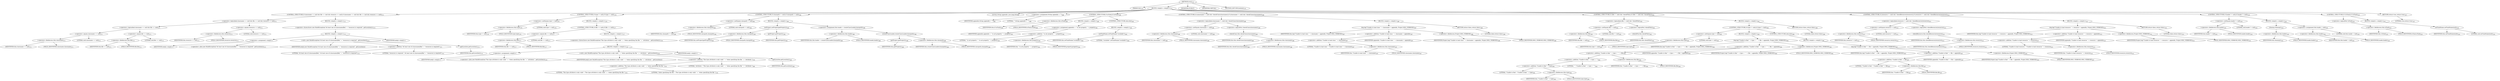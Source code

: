 digraph "eval" {  
"399" [label = <(METHOD,eval)<SUB>270</SUB>> ]
"45" [label = <(PARAM,this)<SUB>270</SUB>> ]
"400" [label = <(BLOCK,&lt;empty&gt;,&lt;empty&gt;)<SUB>270</SUB>> ]
"401" [label = <(CONTROL_STRUCTURE,if (classname == null &amp;&amp; file == null &amp;&amp; resource == null),if (classname == null &amp;&amp; file == null &amp;&amp; resource == null))<SUB>271</SUB>> ]
"402" [label = <(&lt;operator&gt;.logicalAnd,classname == null &amp;&amp; file == null &amp;&amp; resource == null)<SUB>271</SUB>> ]
"403" [label = <(&lt;operator&gt;.logicalAnd,classname == null &amp;&amp; file == null)<SUB>271</SUB>> ]
"404" [label = <(&lt;operator&gt;.equals,classname == null)<SUB>271</SUB>> ]
"405" [label = <(&lt;operator&gt;.fieldAccess,this.classname)<SUB>271</SUB>> ]
"406" [label = <(IDENTIFIER,this,classname == null)<SUB>271</SUB>> ]
"407" [label = <(FIELD_IDENTIFIER,classname,classname)<SUB>271</SUB>> ]
"408" [label = <(LITERAL,null,classname == null)<SUB>271</SUB>> ]
"409" [label = <(&lt;operator&gt;.equals,file == null)<SUB>271</SUB>> ]
"410" [label = <(&lt;operator&gt;.fieldAccess,this.file)<SUB>271</SUB>> ]
"411" [label = <(IDENTIFIER,this,file == null)<SUB>271</SUB>> ]
"412" [label = <(FIELD_IDENTIFIER,file,file)<SUB>271</SUB>> ]
"413" [label = <(LITERAL,null,file == null)<SUB>271</SUB>> ]
"414" [label = <(&lt;operator&gt;.equals,resource == null)<SUB>271</SUB>> ]
"415" [label = <(&lt;operator&gt;.fieldAccess,this.resource)<SUB>271</SUB>> ]
"416" [label = <(IDENTIFIER,this,resource == null)<SUB>271</SUB>> ]
"417" [label = <(FIELD_IDENTIFIER,resource,resource)<SUB>271</SUB>> ]
"418" [label = <(LITERAL,null,resource == null)<SUB>271</SUB>> ]
"419" [label = <(BLOCK,&lt;empty&gt;,&lt;empty&gt;)<SUB>271</SUB>> ]
"420" [label = <(&lt;operator&gt;.throw,throw new BuildException(&quot;At least one of (classname|file|&quot; + &quot;resource) is required&quot;, getLocation());)<SUB>272</SUB>> ]
"421" [label = <(BLOCK,&lt;empty&gt;,&lt;empty&gt;)<SUB>272</SUB>> ]
"422" [label = <(&lt;operator&gt;.assignment,&lt;empty&gt;)> ]
"423" [label = <(IDENTIFIER,$obj4,&lt;empty&gt;)> ]
"424" [label = <(&lt;operator&gt;.alloc,new BuildException(&quot;At least one of (classname|file|&quot; + &quot;resource) is required&quot;, getLocation()))<SUB>272</SUB>> ]
"425" [label = <(&lt;init&gt;,new BuildException(&quot;At least one of (classname|file|&quot; + &quot;resource) is required&quot;, getLocation()))<SUB>272</SUB>> ]
"426" [label = <(IDENTIFIER,$obj4,new BuildException(&quot;At least one of (classname|file|&quot; + &quot;resource) is required&quot;, getLocation()))> ]
"427" [label = <(&lt;operator&gt;.addition,&quot;At least one of (classname|file|&quot; + &quot;resource) is required&quot;)<SUB>272</SUB>> ]
"428" [label = <(LITERAL,&quot;At least one of (classname|file|&quot;,&quot;At least one of (classname|file|&quot; + &quot;resource) is required&quot;)<SUB>272</SUB>> ]
"429" [label = <(LITERAL,&quot;resource) is required&quot;,&quot;At least one of (classname|file|&quot; + &quot;resource) is required&quot;)<SUB>273</SUB>> ]
"430" [label = <(getLocation,getLocation())<SUB>273</SUB>> ]
"44" [label = <(IDENTIFIER,this,getLocation())<SUB>273</SUB>> ]
"431" [label = <(IDENTIFIER,$obj4,&lt;empty&gt;)> ]
"432" [label = <(CONTROL_STRUCTURE,if (type != null),if (type != null))<SUB>276</SUB>> ]
"433" [label = <(&lt;operator&gt;.notEquals,type != null)<SUB>276</SUB>> ]
"434" [label = <(&lt;operator&gt;.fieldAccess,this.type)<SUB>276</SUB>> ]
"435" [label = <(IDENTIFIER,this,type != null)<SUB>276</SUB>> ]
"436" [label = <(FIELD_IDENTIFIER,type,type)<SUB>276</SUB>> ]
"437" [label = <(LITERAL,null,type != null)<SUB>276</SUB>> ]
"438" [label = <(BLOCK,&lt;empty&gt;,&lt;empty&gt;)<SUB>276</SUB>> ]
"439" [label = <(CONTROL_STRUCTURE,if (file == null),if (file == null))<SUB>277</SUB>> ]
"440" [label = <(&lt;operator&gt;.equals,file == null)<SUB>277</SUB>> ]
"441" [label = <(&lt;operator&gt;.fieldAccess,this.file)<SUB>277</SUB>> ]
"442" [label = <(IDENTIFIER,this,file == null)<SUB>277</SUB>> ]
"443" [label = <(FIELD_IDENTIFIER,file,file)<SUB>277</SUB>> ]
"444" [label = <(LITERAL,null,file == null)<SUB>277</SUB>> ]
"445" [label = <(BLOCK,&lt;empty&gt;,&lt;empty&gt;)<SUB>277</SUB>> ]
"446" [label = <(&lt;operator&gt;.throw,throw new BuildException(&quot;The type attribute is only valid &quot; + &quot;when specifying the file &quot; + &quot;attribute.&quot;, getLocation());)<SUB>278</SUB>> ]
"447" [label = <(BLOCK,&lt;empty&gt;,&lt;empty&gt;)<SUB>278</SUB>> ]
"448" [label = <(&lt;operator&gt;.assignment,&lt;empty&gt;)> ]
"449" [label = <(IDENTIFIER,$obj5,&lt;empty&gt;)> ]
"450" [label = <(&lt;operator&gt;.alloc,new BuildException(&quot;The type attribute is only valid &quot; + &quot;when specifying the file &quot; + &quot;attribute.&quot;, getLocation()))<SUB>278</SUB>> ]
"451" [label = <(&lt;init&gt;,new BuildException(&quot;The type attribute is only valid &quot; + &quot;when specifying the file &quot; + &quot;attribute.&quot;, getLocation()))<SUB>278</SUB>> ]
"452" [label = <(IDENTIFIER,$obj5,new BuildException(&quot;The type attribute is only valid &quot; + &quot;when specifying the file &quot; + &quot;attribute.&quot;, getLocation()))> ]
"453" [label = <(&lt;operator&gt;.addition,&quot;The type attribute is only valid &quot; + &quot;when specifying the file &quot; + &quot;attribute.&quot;)<SUB>278</SUB>> ]
"454" [label = <(&lt;operator&gt;.addition,&quot;The type attribute is only valid &quot; + &quot;when specifying the file &quot;)<SUB>278</SUB>> ]
"455" [label = <(LITERAL,&quot;The type attribute is only valid &quot;,&quot;The type attribute is only valid &quot; + &quot;when specifying the file &quot;)<SUB>278</SUB>> ]
"456" [label = <(LITERAL,&quot;when specifying the file &quot;,&quot;The type attribute is only valid &quot; + &quot;when specifying the file &quot;)<SUB>279</SUB>> ]
"457" [label = <(LITERAL,&quot;attribute.&quot;,&quot;The type attribute is only valid &quot; + &quot;when specifying the file &quot; + &quot;attribute.&quot;)<SUB>280</SUB>> ]
"458" [label = <(getLocation,getLocation())<SUB>280</SUB>> ]
"46" [label = <(IDENTIFIER,this,getLocation())<SUB>280</SUB>> ]
"459" [label = <(IDENTIFIER,$obj5,&lt;empty&gt;)> ]
"460" [label = <(CONTROL_STRUCTURE,if (classpath != null),if (classpath != null))<SUB>284</SUB>> ]
"461" [label = <(&lt;operator&gt;.notEquals,classpath != null)<SUB>284</SUB>> ]
"462" [label = <(&lt;operator&gt;.fieldAccess,this.classpath)<SUB>284</SUB>> ]
"463" [label = <(IDENTIFIER,this,classpath != null)<SUB>284</SUB>> ]
"464" [label = <(FIELD_IDENTIFIER,classpath,classpath)<SUB>284</SUB>> ]
"465" [label = <(LITERAL,null,classpath != null)<SUB>284</SUB>> ]
"466" [label = <(BLOCK,&lt;empty&gt;,&lt;empty&gt;)<SUB>284</SUB>> ]
"467" [label = <(setProject,setProject(getProject()))<SUB>285</SUB>> ]
"468" [label = <(&lt;operator&gt;.fieldAccess,this.classpath)<SUB>285</SUB>> ]
"469" [label = <(IDENTIFIER,this,setProject(getProject()))<SUB>285</SUB>> ]
"470" [label = <(FIELD_IDENTIFIER,classpath,classpath)<SUB>285</SUB>> ]
"471" [label = <(getProject,getProject())<SUB>285</SUB>> ]
"47" [label = <(IDENTIFIER,this,getProject())<SUB>285</SUB>> ]
"472" [label = <(&lt;operator&gt;.assignment,this.loader = createClassLoader(classpath))<SUB>286</SUB>> ]
"473" [label = <(&lt;operator&gt;.fieldAccess,this.loader)<SUB>286</SUB>> ]
"48" [label = <(IDENTIFIER,this,this.loader = createClassLoader(classpath))<SUB>286</SUB>> ]
"474" [label = <(FIELD_IDENTIFIER,loader,loader)<SUB>286</SUB>> ]
"475" [label = <(createClassLoader,createClassLoader(classpath))<SUB>286</SUB>> ]
"476" [label = <(getProject,getProject())<SUB>286</SUB>> ]
"49" [label = <(IDENTIFIER,this,getProject())<SUB>286</SUB>> ]
"477" [label = <(&lt;operator&gt;.fieldAccess,this.classpath)<SUB>286</SUB>> ]
"478" [label = <(IDENTIFIER,this,createClassLoader(classpath))<SUB>286</SUB>> ]
"479" [label = <(FIELD_IDENTIFIER,classpath,classpath)<SUB>286</SUB>> ]
"480" [label = <(LOCAL,String appendix: java.lang.String)> ]
"481" [label = <(&lt;operator&gt;.assignment,String appendix = &quot;&quot;)<SUB>289</SUB>> ]
"482" [label = <(IDENTIFIER,appendix,String appendix = &quot;&quot;)<SUB>289</SUB>> ]
"483" [label = <(LITERAL,&quot;&quot;,String appendix = &quot;&quot;)<SUB>289</SUB>> ]
"484" [label = <(CONTROL_STRUCTURE,if (isTask),if (isTask))<SUB>290</SUB>> ]
"485" [label = <(&lt;operator&gt;.fieldAccess,this.isTask)<SUB>290</SUB>> ]
"486" [label = <(IDENTIFIER,this,if (isTask))<SUB>290</SUB>> ]
"487" [label = <(FIELD_IDENTIFIER,isTask,isTask)<SUB>290</SUB>> ]
"488" [label = <(BLOCK,&lt;empty&gt;,&lt;empty&gt;)<SUB>290</SUB>> ]
"489" [label = <(&lt;operator&gt;.assignment,appendix = &quot; to set property &quot; + property)<SUB>291</SUB>> ]
"490" [label = <(IDENTIFIER,appendix,appendix = &quot; to set property &quot; + property)<SUB>291</SUB>> ]
"491" [label = <(&lt;operator&gt;.addition,&quot; to set property &quot; + property)<SUB>291</SUB>> ]
"492" [label = <(LITERAL,&quot; to set property &quot;,&quot; to set property &quot; + property)<SUB>291</SUB>> ]
"493" [label = <(&lt;operator&gt;.fieldAccess,this.property)<SUB>291</SUB>> ]
"494" [label = <(IDENTIFIER,this,&quot; to set property &quot; + property)<SUB>291</SUB>> ]
"495" [label = <(FIELD_IDENTIFIER,property,property)<SUB>291</SUB>> ]
"496" [label = <(CONTROL_STRUCTURE,else,else)<SUB>292</SUB>> ]
"497" [label = <(BLOCK,&lt;empty&gt;,&lt;empty&gt;)<SUB>292</SUB>> ]
"498" [label = <(setTaskName,setTaskName(&quot;available&quot;))<SUB>293</SUB>> ]
"50" [label = <(IDENTIFIER,this,setTaskName(&quot;available&quot;))<SUB>293</SUB>> ]
"499" [label = <(LITERAL,&quot;available&quot;,setTaskName(&quot;available&quot;))<SUB>293</SUB>> ]
"500" [label = <(CONTROL_STRUCTURE,if ((classname != null) &amp;&amp; !checkClass(classname)),if ((classname != null) &amp;&amp; !checkClass(classname)))<SUB>296</SUB>> ]
"501" [label = <(&lt;operator&gt;.logicalAnd,(classname != null) &amp;&amp; !checkClass(classname))<SUB>296</SUB>> ]
"502" [label = <(&lt;operator&gt;.notEquals,classname != null)<SUB>296</SUB>> ]
"503" [label = <(&lt;operator&gt;.fieldAccess,this.classname)<SUB>296</SUB>> ]
"504" [label = <(IDENTIFIER,this,classname != null)<SUB>296</SUB>> ]
"505" [label = <(FIELD_IDENTIFIER,classname,classname)<SUB>296</SUB>> ]
"506" [label = <(LITERAL,null,classname != null)<SUB>296</SUB>> ]
"507" [label = <(&lt;operator&gt;.logicalNot,!checkClass(classname))<SUB>296</SUB>> ]
"508" [label = <(checkClass,this.checkClass(classname))<SUB>296</SUB>> ]
"51" [label = <(IDENTIFIER,this,this.checkClass(classname))<SUB>296</SUB>> ]
"509" [label = <(&lt;operator&gt;.fieldAccess,this.classname)<SUB>296</SUB>> ]
"510" [label = <(IDENTIFIER,this,this.checkClass(classname))<SUB>296</SUB>> ]
"511" [label = <(FIELD_IDENTIFIER,classname,classname)<SUB>296</SUB>> ]
"512" [label = <(BLOCK,&lt;empty&gt;,&lt;empty&gt;)<SUB>296</SUB>> ]
"513" [label = <(log,log(&quot;Unable to load class &quot; + classname + appendix, Project.MSG_VERBOSE))<SUB>297</SUB>> ]
"52" [label = <(IDENTIFIER,this,log(&quot;Unable to load class &quot; + classname + appendix, Project.MSG_VERBOSE))<SUB>297</SUB>> ]
"514" [label = <(&lt;operator&gt;.addition,&quot;Unable to load class &quot; + classname + appendix)<SUB>297</SUB>> ]
"515" [label = <(&lt;operator&gt;.addition,&quot;Unable to load class &quot; + classname)<SUB>297</SUB>> ]
"516" [label = <(LITERAL,&quot;Unable to load class &quot;,&quot;Unable to load class &quot; + classname)<SUB>297</SUB>> ]
"517" [label = <(&lt;operator&gt;.fieldAccess,this.classname)<SUB>297</SUB>> ]
"518" [label = <(IDENTIFIER,this,&quot;Unable to load class &quot; + classname)<SUB>297</SUB>> ]
"519" [label = <(FIELD_IDENTIFIER,classname,classname)<SUB>297</SUB>> ]
"520" [label = <(IDENTIFIER,appendix,&quot;Unable to load class &quot; + classname + appendix)<SUB>297</SUB>> ]
"521" [label = <(&lt;operator&gt;.fieldAccess,Project.MSG_VERBOSE)<SUB>298</SUB>> ]
"522" [label = <(IDENTIFIER,Project,log(&quot;Unable to load class &quot; + classname + appendix, Project.MSG_VERBOSE))<SUB>298</SUB>> ]
"523" [label = <(FIELD_IDENTIFIER,MSG_VERBOSE,MSG_VERBOSE)<SUB>298</SUB>> ]
"524" [label = <(RETURN,return false;,return false;)<SUB>299</SUB>> ]
"525" [label = <(LITERAL,false,return false;)<SUB>299</SUB>> ]
"526" [label = <(CONTROL_STRUCTURE,if ((file != null) &amp;&amp; !checkFile()),if ((file != null) &amp;&amp; !checkFile()))<SUB>302</SUB>> ]
"527" [label = <(&lt;operator&gt;.logicalAnd,(file != null) &amp;&amp; !checkFile())<SUB>302</SUB>> ]
"528" [label = <(&lt;operator&gt;.notEquals,file != null)<SUB>302</SUB>> ]
"529" [label = <(&lt;operator&gt;.fieldAccess,this.file)<SUB>302</SUB>> ]
"530" [label = <(IDENTIFIER,this,file != null)<SUB>302</SUB>> ]
"531" [label = <(FIELD_IDENTIFIER,file,file)<SUB>302</SUB>> ]
"532" [label = <(LITERAL,null,file != null)<SUB>302</SUB>> ]
"533" [label = <(&lt;operator&gt;.logicalNot,!checkFile())<SUB>302</SUB>> ]
"534" [label = <(checkFile,this.checkFile())<SUB>302</SUB>> ]
"53" [label = <(IDENTIFIER,this,this.checkFile())<SUB>302</SUB>> ]
"535" [label = <(BLOCK,&lt;empty&gt;,&lt;empty&gt;)<SUB>302</SUB>> ]
"536" [label = <(CONTROL_STRUCTURE,if (type != null),if (type != null))<SUB>303</SUB>> ]
"537" [label = <(&lt;operator&gt;.notEquals,type != null)<SUB>303</SUB>> ]
"538" [label = <(&lt;operator&gt;.fieldAccess,this.type)<SUB>303</SUB>> ]
"539" [label = <(IDENTIFIER,this,type != null)<SUB>303</SUB>> ]
"540" [label = <(FIELD_IDENTIFIER,type,type)<SUB>303</SUB>> ]
"541" [label = <(LITERAL,null,type != null)<SUB>303</SUB>> ]
"542" [label = <(BLOCK,&lt;empty&gt;,&lt;empty&gt;)<SUB>303</SUB>> ]
"543" [label = <(log,log(&quot;Unable to find &quot; + type + &quot; &quot; + file + appendix, Project.MSG_VERBOSE))<SUB>304</SUB>> ]
"54" [label = <(IDENTIFIER,this,log(&quot;Unable to find &quot; + type + &quot; &quot; + file + appendix, Project.MSG_VERBOSE))<SUB>304</SUB>> ]
"544" [label = <(&lt;operator&gt;.addition,&quot;Unable to find &quot; + type + &quot; &quot; + file + appendix)<SUB>304</SUB>> ]
"545" [label = <(&lt;operator&gt;.addition,&quot;Unable to find &quot; + type + &quot; &quot; + file)<SUB>304</SUB>> ]
"546" [label = <(&lt;operator&gt;.addition,&quot;Unable to find &quot; + type + &quot; &quot;)<SUB>304</SUB>> ]
"547" [label = <(&lt;operator&gt;.addition,&quot;Unable to find &quot; + type)<SUB>304</SUB>> ]
"548" [label = <(LITERAL,&quot;Unable to find &quot;,&quot;Unable to find &quot; + type)<SUB>304</SUB>> ]
"549" [label = <(&lt;operator&gt;.fieldAccess,this.type)<SUB>304</SUB>> ]
"550" [label = <(IDENTIFIER,this,&quot;Unable to find &quot; + type)<SUB>304</SUB>> ]
"551" [label = <(FIELD_IDENTIFIER,type,type)<SUB>304</SUB>> ]
"552" [label = <(LITERAL,&quot; &quot;,&quot;Unable to find &quot; + type + &quot; &quot;)<SUB>304</SUB>> ]
"553" [label = <(&lt;operator&gt;.fieldAccess,this.file)<SUB>304</SUB>> ]
"554" [label = <(IDENTIFIER,this,&quot;Unable to find &quot; + type + &quot; &quot; + file)<SUB>304</SUB>> ]
"555" [label = <(FIELD_IDENTIFIER,file,file)<SUB>304</SUB>> ]
"556" [label = <(IDENTIFIER,appendix,&quot;Unable to find &quot; + type + &quot; &quot; + file + appendix)<SUB>304</SUB>> ]
"557" [label = <(&lt;operator&gt;.fieldAccess,Project.MSG_VERBOSE)<SUB>305</SUB>> ]
"558" [label = <(IDENTIFIER,Project,log(&quot;Unable to find &quot; + type + &quot; &quot; + file + appendix, Project.MSG_VERBOSE))<SUB>305</SUB>> ]
"559" [label = <(FIELD_IDENTIFIER,MSG_VERBOSE,MSG_VERBOSE)<SUB>305</SUB>> ]
"560" [label = <(CONTROL_STRUCTURE,else,else)<SUB>306</SUB>> ]
"561" [label = <(BLOCK,&lt;empty&gt;,&lt;empty&gt;)<SUB>306</SUB>> ]
"562" [label = <(log,log(&quot;Unable to find &quot; + file + appendix, Project.MSG_VERBOSE))<SUB>307</SUB>> ]
"55" [label = <(IDENTIFIER,this,log(&quot;Unable to find &quot; + file + appendix, Project.MSG_VERBOSE))<SUB>307</SUB>> ]
"563" [label = <(&lt;operator&gt;.addition,&quot;Unable to find &quot; + file + appendix)<SUB>307</SUB>> ]
"564" [label = <(&lt;operator&gt;.addition,&quot;Unable to find &quot; + file)<SUB>307</SUB>> ]
"565" [label = <(LITERAL,&quot;Unable to find &quot;,&quot;Unable to find &quot; + file)<SUB>307</SUB>> ]
"566" [label = <(&lt;operator&gt;.fieldAccess,this.file)<SUB>307</SUB>> ]
"567" [label = <(IDENTIFIER,this,&quot;Unable to find &quot; + file)<SUB>307</SUB>> ]
"568" [label = <(FIELD_IDENTIFIER,file,file)<SUB>307</SUB>> ]
"569" [label = <(IDENTIFIER,appendix,&quot;Unable to find &quot; + file + appendix)<SUB>307</SUB>> ]
"570" [label = <(&lt;operator&gt;.fieldAccess,Project.MSG_VERBOSE)<SUB>307</SUB>> ]
"571" [label = <(IDENTIFIER,Project,log(&quot;Unable to find &quot; + file + appendix, Project.MSG_VERBOSE))<SUB>307</SUB>> ]
"572" [label = <(FIELD_IDENTIFIER,MSG_VERBOSE,MSG_VERBOSE)<SUB>307</SUB>> ]
"573" [label = <(RETURN,return false;,return false;)<SUB>309</SUB>> ]
"574" [label = <(LITERAL,false,return false;)<SUB>309</SUB>> ]
"575" [label = <(CONTROL_STRUCTURE,if ((resource != null) &amp;&amp; !checkResource(resource)),if ((resource != null) &amp;&amp; !checkResource(resource)))<SUB>312</SUB>> ]
"576" [label = <(&lt;operator&gt;.logicalAnd,(resource != null) &amp;&amp; !checkResource(resource))<SUB>312</SUB>> ]
"577" [label = <(&lt;operator&gt;.notEquals,resource != null)<SUB>312</SUB>> ]
"578" [label = <(&lt;operator&gt;.fieldAccess,this.resource)<SUB>312</SUB>> ]
"579" [label = <(IDENTIFIER,this,resource != null)<SUB>312</SUB>> ]
"580" [label = <(FIELD_IDENTIFIER,resource,resource)<SUB>312</SUB>> ]
"581" [label = <(LITERAL,null,resource != null)<SUB>312</SUB>> ]
"582" [label = <(&lt;operator&gt;.logicalNot,!checkResource(resource))<SUB>312</SUB>> ]
"583" [label = <(checkResource,this.checkResource(resource))<SUB>312</SUB>> ]
"56" [label = <(IDENTIFIER,this,this.checkResource(resource))<SUB>312</SUB>> ]
"584" [label = <(&lt;operator&gt;.fieldAccess,this.resource)<SUB>312</SUB>> ]
"585" [label = <(IDENTIFIER,this,this.checkResource(resource))<SUB>312</SUB>> ]
"586" [label = <(FIELD_IDENTIFIER,resource,resource)<SUB>312</SUB>> ]
"587" [label = <(BLOCK,&lt;empty&gt;,&lt;empty&gt;)<SUB>312</SUB>> ]
"588" [label = <(log,log(&quot;Unable to load resource &quot; + resource + appendix, Project.MSG_VERBOSE))<SUB>313</SUB>> ]
"57" [label = <(IDENTIFIER,this,log(&quot;Unable to load resource &quot; + resource + appendix, Project.MSG_VERBOSE))<SUB>313</SUB>> ]
"589" [label = <(&lt;operator&gt;.addition,&quot;Unable to load resource &quot; + resource + appendix)<SUB>313</SUB>> ]
"590" [label = <(&lt;operator&gt;.addition,&quot;Unable to load resource &quot; + resource)<SUB>313</SUB>> ]
"591" [label = <(LITERAL,&quot;Unable to load resource &quot;,&quot;Unable to load resource &quot; + resource)<SUB>313</SUB>> ]
"592" [label = <(&lt;operator&gt;.fieldAccess,this.resource)<SUB>313</SUB>> ]
"593" [label = <(IDENTIFIER,this,&quot;Unable to load resource &quot; + resource)<SUB>313</SUB>> ]
"594" [label = <(FIELD_IDENTIFIER,resource,resource)<SUB>313</SUB>> ]
"595" [label = <(IDENTIFIER,appendix,&quot;Unable to load resource &quot; + resource + appendix)<SUB>313</SUB>> ]
"596" [label = <(&lt;operator&gt;.fieldAccess,Project.MSG_VERBOSE)<SUB>314</SUB>> ]
"597" [label = <(IDENTIFIER,Project,log(&quot;Unable to load resource &quot; + resource + appendix, Project.MSG_VERBOSE))<SUB>314</SUB>> ]
"598" [label = <(FIELD_IDENTIFIER,MSG_VERBOSE,MSG_VERBOSE)<SUB>314</SUB>> ]
"599" [label = <(RETURN,return false;,return false;)<SUB>315</SUB>> ]
"600" [label = <(LITERAL,false,return false;)<SUB>315</SUB>> ]
"601" [label = <(CONTROL_STRUCTURE,if (loader != null),if (loader != null))<SUB>318</SUB>> ]
"602" [label = <(&lt;operator&gt;.notEquals,loader != null)<SUB>318</SUB>> ]
"603" [label = <(&lt;operator&gt;.fieldAccess,this.loader)<SUB>318</SUB>> ]
"604" [label = <(IDENTIFIER,this,loader != null)<SUB>318</SUB>> ]
"605" [label = <(FIELD_IDENTIFIER,loader,loader)<SUB>318</SUB>> ]
"606" [label = <(LITERAL,null,loader != null)<SUB>318</SUB>> ]
"607" [label = <(BLOCK,&lt;empty&gt;,&lt;empty&gt;)<SUB>318</SUB>> ]
"608" [label = <(cleanup,cleanup())<SUB>319</SUB>> ]
"609" [label = <(&lt;operator&gt;.fieldAccess,this.loader)<SUB>319</SUB>> ]
"610" [label = <(IDENTIFIER,this,cleanup())<SUB>319</SUB>> ]
"611" [label = <(FIELD_IDENTIFIER,loader,loader)<SUB>319</SUB>> ]
"612" [label = <(&lt;operator&gt;.assignment,this.loader = null)<SUB>320</SUB>> ]
"613" [label = <(&lt;operator&gt;.fieldAccess,this.loader)<SUB>320</SUB>> ]
"614" [label = <(IDENTIFIER,this,this.loader = null)<SUB>320</SUB>> ]
"615" [label = <(FIELD_IDENTIFIER,loader,loader)<SUB>320</SUB>> ]
"616" [label = <(LITERAL,null,this.loader = null)<SUB>320</SUB>> ]
"617" [label = <(CONTROL_STRUCTURE,if (!isTask),if (!isTask))<SUB>323</SUB>> ]
"618" [label = <(&lt;operator&gt;.logicalNot,!isTask)<SUB>323</SUB>> ]
"619" [label = <(&lt;operator&gt;.fieldAccess,this.isTask)<SUB>323</SUB>> ]
"620" [label = <(IDENTIFIER,this,!isTask)<SUB>323</SUB>> ]
"621" [label = <(FIELD_IDENTIFIER,isTask,isTask)<SUB>323</SUB>> ]
"622" [label = <(BLOCK,&lt;empty&gt;,&lt;empty&gt;)<SUB>323</SUB>> ]
"623" [label = <(setTaskName,setTaskName(null))<SUB>324</SUB>> ]
"58" [label = <(IDENTIFIER,this,setTaskName(null))<SUB>324</SUB>> ]
"624" [label = <(LITERAL,null,setTaskName(null))<SUB>324</SUB>> ]
"625" [label = <(RETURN,return true;,return true;)<SUB>327</SUB>> ]
"626" [label = <(LITERAL,true,return true;)<SUB>327</SUB>> ]
"627" [label = <(MODIFIER,PUBLIC)> ]
"628" [label = <(MODIFIER,VIRTUAL)> ]
"629" [label = <(METHOD_RETURN,boolean)<SUB>270</SUB>> ]
  "399" -> "45" 
  "399" -> "400" 
  "399" -> "627" 
  "399" -> "628" 
  "399" -> "629" 
  "400" -> "401" 
  "400" -> "432" 
  "400" -> "460" 
  "400" -> "480" 
  "400" -> "481" 
  "400" -> "484" 
  "400" -> "500" 
  "400" -> "526" 
  "400" -> "575" 
  "400" -> "601" 
  "400" -> "617" 
  "400" -> "625" 
  "401" -> "402" 
  "401" -> "419" 
  "402" -> "403" 
  "402" -> "414" 
  "403" -> "404" 
  "403" -> "409" 
  "404" -> "405" 
  "404" -> "408" 
  "405" -> "406" 
  "405" -> "407" 
  "409" -> "410" 
  "409" -> "413" 
  "410" -> "411" 
  "410" -> "412" 
  "414" -> "415" 
  "414" -> "418" 
  "415" -> "416" 
  "415" -> "417" 
  "419" -> "420" 
  "420" -> "421" 
  "421" -> "422" 
  "421" -> "425" 
  "421" -> "431" 
  "422" -> "423" 
  "422" -> "424" 
  "425" -> "426" 
  "425" -> "427" 
  "425" -> "430" 
  "427" -> "428" 
  "427" -> "429" 
  "430" -> "44" 
  "432" -> "433" 
  "432" -> "438" 
  "433" -> "434" 
  "433" -> "437" 
  "434" -> "435" 
  "434" -> "436" 
  "438" -> "439" 
  "439" -> "440" 
  "439" -> "445" 
  "440" -> "441" 
  "440" -> "444" 
  "441" -> "442" 
  "441" -> "443" 
  "445" -> "446" 
  "446" -> "447" 
  "447" -> "448" 
  "447" -> "451" 
  "447" -> "459" 
  "448" -> "449" 
  "448" -> "450" 
  "451" -> "452" 
  "451" -> "453" 
  "451" -> "458" 
  "453" -> "454" 
  "453" -> "457" 
  "454" -> "455" 
  "454" -> "456" 
  "458" -> "46" 
  "460" -> "461" 
  "460" -> "466" 
  "461" -> "462" 
  "461" -> "465" 
  "462" -> "463" 
  "462" -> "464" 
  "466" -> "467" 
  "466" -> "472" 
  "467" -> "468" 
  "467" -> "471" 
  "468" -> "469" 
  "468" -> "470" 
  "471" -> "47" 
  "472" -> "473" 
  "472" -> "475" 
  "473" -> "48" 
  "473" -> "474" 
  "475" -> "476" 
  "475" -> "477" 
  "476" -> "49" 
  "477" -> "478" 
  "477" -> "479" 
  "481" -> "482" 
  "481" -> "483" 
  "484" -> "485" 
  "484" -> "488" 
  "484" -> "496" 
  "485" -> "486" 
  "485" -> "487" 
  "488" -> "489" 
  "489" -> "490" 
  "489" -> "491" 
  "491" -> "492" 
  "491" -> "493" 
  "493" -> "494" 
  "493" -> "495" 
  "496" -> "497" 
  "497" -> "498" 
  "498" -> "50" 
  "498" -> "499" 
  "500" -> "501" 
  "500" -> "512" 
  "501" -> "502" 
  "501" -> "507" 
  "502" -> "503" 
  "502" -> "506" 
  "503" -> "504" 
  "503" -> "505" 
  "507" -> "508" 
  "508" -> "51" 
  "508" -> "509" 
  "509" -> "510" 
  "509" -> "511" 
  "512" -> "513" 
  "512" -> "524" 
  "513" -> "52" 
  "513" -> "514" 
  "513" -> "521" 
  "514" -> "515" 
  "514" -> "520" 
  "515" -> "516" 
  "515" -> "517" 
  "517" -> "518" 
  "517" -> "519" 
  "521" -> "522" 
  "521" -> "523" 
  "524" -> "525" 
  "526" -> "527" 
  "526" -> "535" 
  "527" -> "528" 
  "527" -> "533" 
  "528" -> "529" 
  "528" -> "532" 
  "529" -> "530" 
  "529" -> "531" 
  "533" -> "534" 
  "534" -> "53" 
  "535" -> "536" 
  "535" -> "573" 
  "536" -> "537" 
  "536" -> "542" 
  "536" -> "560" 
  "537" -> "538" 
  "537" -> "541" 
  "538" -> "539" 
  "538" -> "540" 
  "542" -> "543" 
  "543" -> "54" 
  "543" -> "544" 
  "543" -> "557" 
  "544" -> "545" 
  "544" -> "556" 
  "545" -> "546" 
  "545" -> "553" 
  "546" -> "547" 
  "546" -> "552" 
  "547" -> "548" 
  "547" -> "549" 
  "549" -> "550" 
  "549" -> "551" 
  "553" -> "554" 
  "553" -> "555" 
  "557" -> "558" 
  "557" -> "559" 
  "560" -> "561" 
  "561" -> "562" 
  "562" -> "55" 
  "562" -> "563" 
  "562" -> "570" 
  "563" -> "564" 
  "563" -> "569" 
  "564" -> "565" 
  "564" -> "566" 
  "566" -> "567" 
  "566" -> "568" 
  "570" -> "571" 
  "570" -> "572" 
  "573" -> "574" 
  "575" -> "576" 
  "575" -> "587" 
  "576" -> "577" 
  "576" -> "582" 
  "577" -> "578" 
  "577" -> "581" 
  "578" -> "579" 
  "578" -> "580" 
  "582" -> "583" 
  "583" -> "56" 
  "583" -> "584" 
  "584" -> "585" 
  "584" -> "586" 
  "587" -> "588" 
  "587" -> "599" 
  "588" -> "57" 
  "588" -> "589" 
  "588" -> "596" 
  "589" -> "590" 
  "589" -> "595" 
  "590" -> "591" 
  "590" -> "592" 
  "592" -> "593" 
  "592" -> "594" 
  "596" -> "597" 
  "596" -> "598" 
  "599" -> "600" 
  "601" -> "602" 
  "601" -> "607" 
  "602" -> "603" 
  "602" -> "606" 
  "603" -> "604" 
  "603" -> "605" 
  "607" -> "608" 
  "607" -> "612" 
  "608" -> "609" 
  "609" -> "610" 
  "609" -> "611" 
  "612" -> "613" 
  "612" -> "616" 
  "613" -> "614" 
  "613" -> "615" 
  "617" -> "618" 
  "617" -> "622" 
  "618" -> "619" 
  "619" -> "620" 
  "619" -> "621" 
  "622" -> "623" 
  "623" -> "58" 
  "623" -> "624" 
  "625" -> "626" 
}
